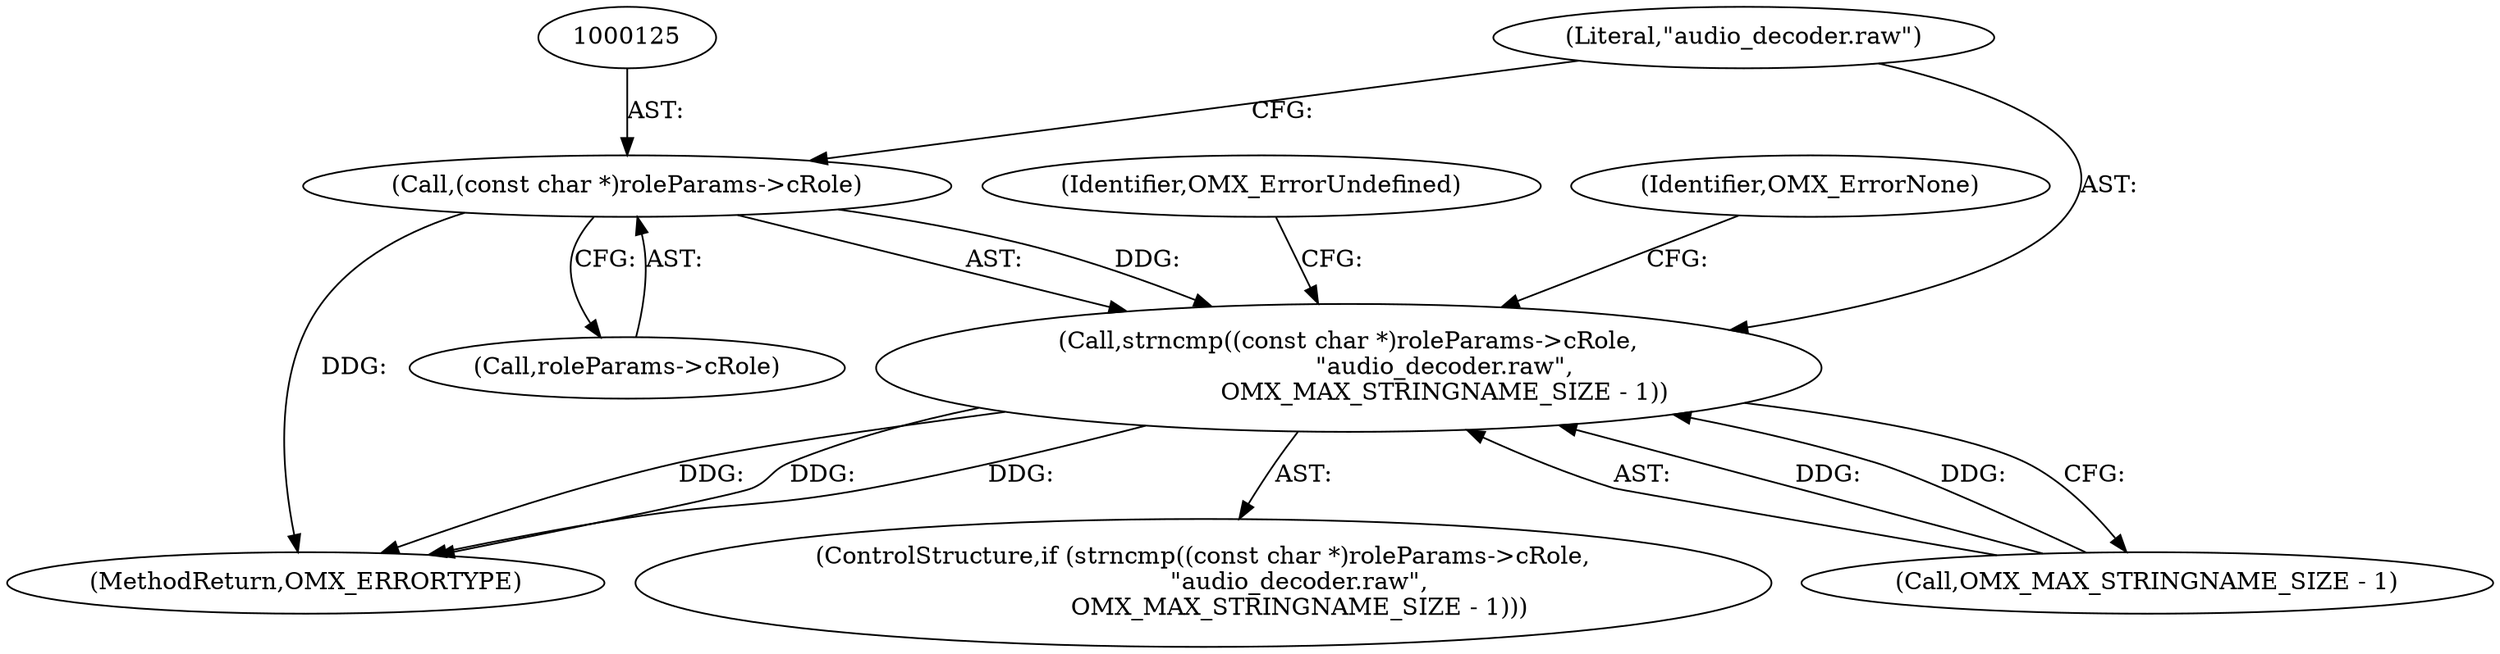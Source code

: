 digraph "0_Android_295c883fe3105b19bcd0f9e07d54c6b589fc5bff_33@pointer" {
"1000124" [label="(Call,(const char *)roleParams->cRole)"];
"1000123" [label="(Call,strncmp((const char *)roleParams->cRole,\n                         \"audio_decoder.raw\",\n                         OMX_MAX_STRINGNAME_SIZE - 1))"];
"1000129" [label="(Literal,\"audio_decoder.raw\")"];
"1000135" [label="(Identifier,OMX_ErrorUndefined)"];
"1000179" [label="(MethodReturn,OMX_ERRORTYPE)"];
"1000122" [label="(ControlStructure,if (strncmp((const char *)roleParams->cRole,\n                         \"audio_decoder.raw\",\n                         OMX_MAX_STRINGNAME_SIZE - 1)))"];
"1000130" [label="(Call,OMX_MAX_STRINGNAME_SIZE - 1)"];
"1000126" [label="(Call,roleParams->cRole)"];
"1000123" [label="(Call,strncmp((const char *)roleParams->cRole,\n                         \"audio_decoder.raw\",\n                         OMX_MAX_STRINGNAME_SIZE - 1))"];
"1000124" [label="(Call,(const char *)roleParams->cRole)"];
"1000137" [label="(Identifier,OMX_ErrorNone)"];
"1000124" -> "1000123"  [label="AST: "];
"1000124" -> "1000126"  [label="CFG: "];
"1000125" -> "1000124"  [label="AST: "];
"1000126" -> "1000124"  [label="AST: "];
"1000129" -> "1000124"  [label="CFG: "];
"1000124" -> "1000179"  [label="DDG: "];
"1000124" -> "1000123"  [label="DDG: "];
"1000123" -> "1000122"  [label="AST: "];
"1000123" -> "1000130"  [label="CFG: "];
"1000129" -> "1000123"  [label="AST: "];
"1000130" -> "1000123"  [label="AST: "];
"1000135" -> "1000123"  [label="CFG: "];
"1000137" -> "1000123"  [label="CFG: "];
"1000123" -> "1000179"  [label="DDG: "];
"1000123" -> "1000179"  [label="DDG: "];
"1000123" -> "1000179"  [label="DDG: "];
"1000130" -> "1000123"  [label="DDG: "];
"1000130" -> "1000123"  [label="DDG: "];
}
